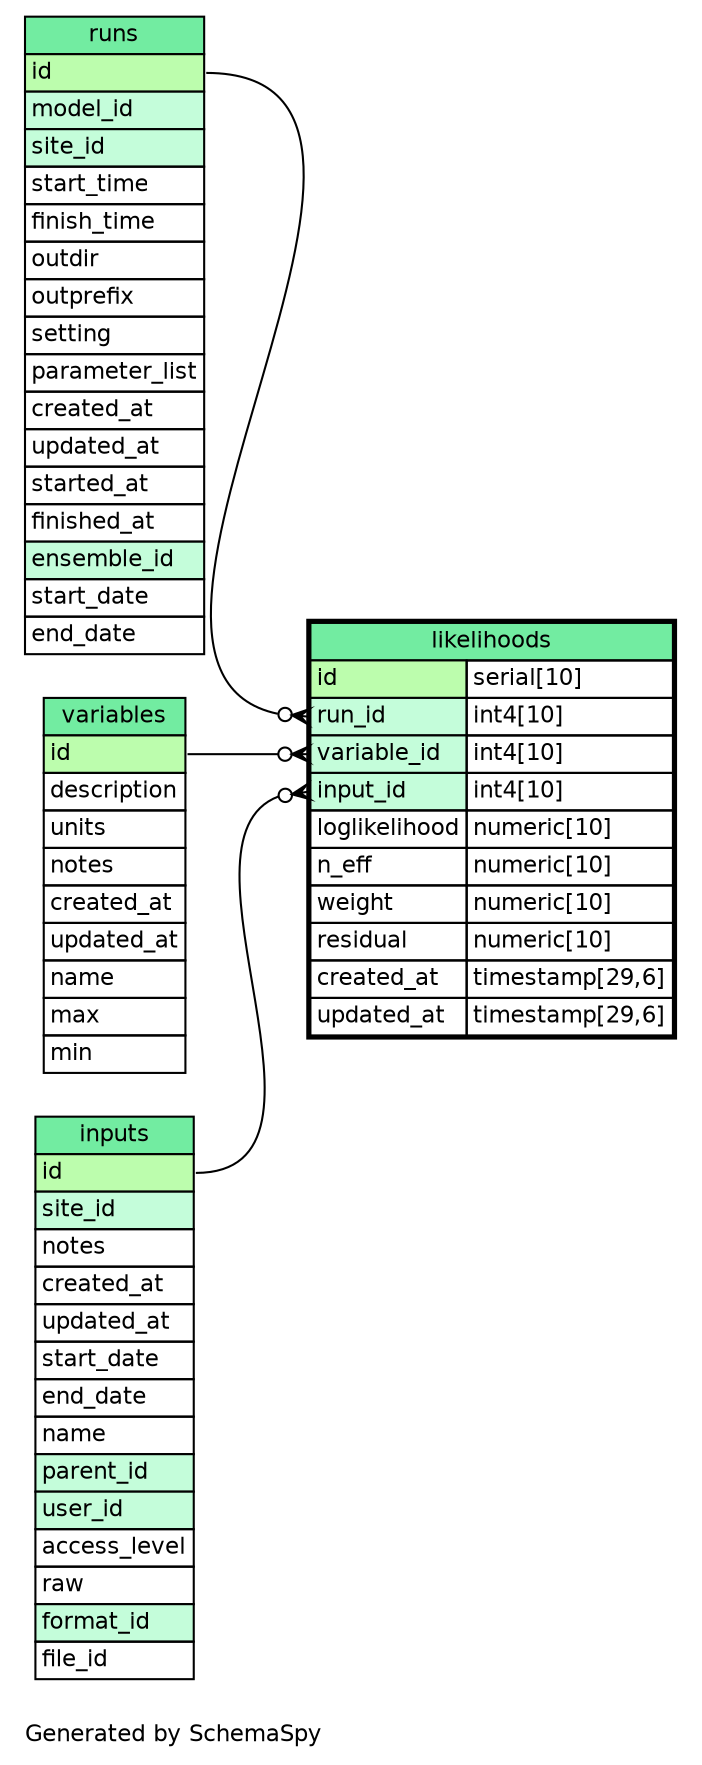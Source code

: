 // dot 2.26.3 on Linux 3.8.0-39-generic
// SchemaSpy rev Unknown
digraph "oneDegreeRelationshipsDiagram" {
  graph [
    rankdir="RL"
    bgcolor="#ffffff"
    label="\nGenerated by SchemaSpy"
    labeljust="l"
    nodesep="0.18"
    ranksep="0.46"
    fontname="Helvetica"
    fontsize="11"
  ];
  node [
    fontname="Helvetica"
    fontsize="11"
    shape="plaintext"
  ];
  edge [
    arrowsize="0.8"
  ];
  "likelihoods":"input_id":w -> "inputs":"id":e [arrowhead=none dir=back arrowtail=crowodot];
  "likelihoods":"run_id":w -> "runs":"id":e [arrowhead=none dir=back arrowtail=crowodot];
  "likelihoods":"variable_id":w -> "variables":"id":e [arrowhead=none dir=back arrowtail=crowodot];
  "inputs" [
    label=<
    <TABLE BORDER="0" CELLBORDER="1" CELLSPACING="0" BGCOLOR="#FFFFFF">
      <TR><TD COLSPAN="4" BGCOLOR="#72ECA1" ALIGN="CENTER">inputs</TD></TR>
      <TR><TD PORT="id" COLSPAN="4" BGCOLOR="#bcfdad !important" ALIGN="LEFT">id</TD></TR>
      <TR><TD PORT="site_id" COLSPAN="4" BGCOLOR="#c4fdda !important" ALIGN="LEFT">site_id</TD></TR>
      <TR><TD PORT="notes" COLSPAN="4" ALIGN="LEFT">notes</TD></TR>
      <TR><TD PORT="created_at" COLSPAN="4" ALIGN="LEFT">created_at</TD></TR>
      <TR><TD PORT="updated_at" COLSPAN="4" ALIGN="LEFT">updated_at</TD></TR>
      <TR><TD PORT="start_date" COLSPAN="4" ALIGN="LEFT">start_date</TD></TR>
      <TR><TD PORT="end_date" COLSPAN="4" ALIGN="LEFT">end_date</TD></TR>
      <TR><TD PORT="name" COLSPAN="4" ALIGN="LEFT">name</TD></TR>
      <TR><TD PORT="parent_id" COLSPAN="4" BGCOLOR="#c4fdda !important" ALIGN="LEFT">parent_id</TD></TR>
      <TR><TD PORT="user_id" COLSPAN="4" BGCOLOR="#c4fdda !important" ALIGN="LEFT">user_id</TD></TR>
      <TR><TD PORT="access_level" COLSPAN="4" ALIGN="LEFT">access_level</TD></TR>
      <TR><TD PORT="raw" COLSPAN="4" ALIGN="LEFT">raw</TD></TR>
      <TR><TD PORT="format_id" COLSPAN="4" BGCOLOR="#c4fdda !important" ALIGN="LEFT">format_id</TD></TR>
      <TR><TD PORT="file_id" COLSPAN="4" ALIGN="LEFT">file_id</TD></TR>
    </TABLE>>
    URL="inputs.html"
    tooltip="inputs"
  ];
  "likelihoods" [
    label=<
    <TABLE BORDER="2" CELLBORDER="1" CELLSPACING="0" BGCOLOR="#FFFFFF">
      <TR><TD COLSPAN="4" BGCOLOR="#72ECA1" ALIGN="CENTER">likelihoods</TD></TR>
      <TR><TD PORT="id" COLSPAN="3" BGCOLOR="#bcfdad !important" ALIGN="LEFT">id</TD><TD PORT="id.type" ALIGN="LEFT">serial[10]</TD></TR>
      <TR><TD PORT="run_id" COLSPAN="3" BGCOLOR="#c4fdda !important" ALIGN="LEFT">run_id</TD><TD PORT="run_id.type" ALIGN="LEFT">int4[10]</TD></TR>
      <TR><TD PORT="variable_id" COLSPAN="3" BGCOLOR="#c4fdda !important" ALIGN="LEFT">variable_id</TD><TD PORT="variable_id.type" ALIGN="LEFT">int4[10]</TD></TR>
      <TR><TD PORT="input_id" COLSPAN="3" BGCOLOR="#c4fdda !important" ALIGN="LEFT">input_id</TD><TD PORT="input_id.type" ALIGN="LEFT">int4[10]</TD></TR>
      <TR><TD PORT="loglikelihood" COLSPAN="3" ALIGN="LEFT">loglikelihood</TD><TD PORT="loglikelihood.type" ALIGN="LEFT">numeric[10]</TD></TR>
      <TR><TD PORT="n_eff" COLSPAN="3" ALIGN="LEFT">n_eff</TD><TD PORT="n_eff.type" ALIGN="LEFT">numeric[10]</TD></TR>
      <TR><TD PORT="weight" COLSPAN="3" ALIGN="LEFT">weight</TD><TD PORT="weight.type" ALIGN="LEFT">numeric[10]</TD></TR>
      <TR><TD PORT="residual" COLSPAN="3" ALIGN="LEFT">residual</TD><TD PORT="residual.type" ALIGN="LEFT">numeric[10]</TD></TR>
      <TR><TD PORT="created_at" COLSPAN="3" ALIGN="LEFT">created_at</TD><TD PORT="created_at.type" ALIGN="LEFT">timestamp[29,6]</TD></TR>
      <TR><TD PORT="updated_at" COLSPAN="3" ALIGN="LEFT">updated_at</TD><TD PORT="updated_at.type" ALIGN="LEFT">timestamp[29,6]</TD></TR>
    </TABLE>>
    URL="likelihoods.html"
    tooltip="likelihoods"
  ];
  "runs" [
    label=<
    <TABLE BORDER="0" CELLBORDER="1" CELLSPACING="0" BGCOLOR="#FFFFFF">
      <TR><TD COLSPAN="4" BGCOLOR="#72ECA1" ALIGN="CENTER">runs</TD></TR>
      <TR><TD PORT="id" COLSPAN="4" BGCOLOR="#bcfdad !important" ALIGN="LEFT">id</TD></TR>
      <TR><TD PORT="model_id" COLSPAN="4" BGCOLOR="#c4fdda !important" ALIGN="LEFT">model_id</TD></TR>
      <TR><TD PORT="site_id" COLSPAN="4" BGCOLOR="#c4fdda !important" ALIGN="LEFT">site_id</TD></TR>
      <TR><TD PORT="start_time" COLSPAN="4" ALIGN="LEFT">start_time</TD></TR>
      <TR><TD PORT="finish_time" COLSPAN="4" ALIGN="LEFT">finish_time</TD></TR>
      <TR><TD PORT="outdir" COLSPAN="4" ALIGN="LEFT">outdir</TD></TR>
      <TR><TD PORT="outprefix" COLSPAN="4" ALIGN="LEFT">outprefix</TD></TR>
      <TR><TD PORT="setting" COLSPAN="4" ALIGN="LEFT">setting</TD></TR>
      <TR><TD PORT="parameter_list" COLSPAN="4" ALIGN="LEFT">parameter_list</TD></TR>
      <TR><TD PORT="created_at" COLSPAN="4" ALIGN="LEFT">created_at</TD></TR>
      <TR><TD PORT="updated_at" COLSPAN="4" ALIGN="LEFT">updated_at</TD></TR>
      <TR><TD PORT="started_at" COLSPAN="4" ALIGN="LEFT">started_at</TD></TR>
      <TR><TD PORT="finished_at" COLSPAN="4" ALIGN="LEFT">finished_at</TD></TR>
      <TR><TD PORT="ensemble_id" COLSPAN="4" BGCOLOR="#c4fdda !important" ALIGN="LEFT">ensemble_id</TD></TR>
      <TR><TD PORT="start_date" COLSPAN="4" ALIGN="LEFT">start_date</TD></TR>
      <TR><TD PORT="end_date" COLSPAN="4" ALIGN="LEFT">end_date</TD></TR>
    </TABLE>>
    URL="runs.html"
    tooltip="runs"
  ];
  "variables" [
    label=<
    <TABLE BORDER="0" CELLBORDER="1" CELLSPACING="0" BGCOLOR="#FFFFFF">
      <TR><TD COLSPAN="4" BGCOLOR="#72ECA1" ALIGN="CENTER">variables</TD></TR>
      <TR><TD PORT="id" COLSPAN="4" BGCOLOR="#bcfdad !important" ALIGN="LEFT">id</TD></TR>
      <TR><TD PORT="description" COLSPAN="4" ALIGN="LEFT">description</TD></TR>
      <TR><TD PORT="units" COLSPAN="4" ALIGN="LEFT">units</TD></TR>
      <TR><TD PORT="notes" COLSPAN="4" ALIGN="LEFT">notes</TD></TR>
      <TR><TD PORT="created_at" COLSPAN="4" ALIGN="LEFT">created_at</TD></TR>
      <TR><TD PORT="updated_at" COLSPAN="4" ALIGN="LEFT">updated_at</TD></TR>
      <TR><TD PORT="name" COLSPAN="4" ALIGN="LEFT">name</TD></TR>
      <TR><TD PORT="max" COLSPAN="4" ALIGN="LEFT">max</TD></TR>
      <TR><TD PORT="min" COLSPAN="4" ALIGN="LEFT">min</TD></TR>
    </TABLE>>
    URL="variables.html"
    tooltip="variables"
  ];
}
